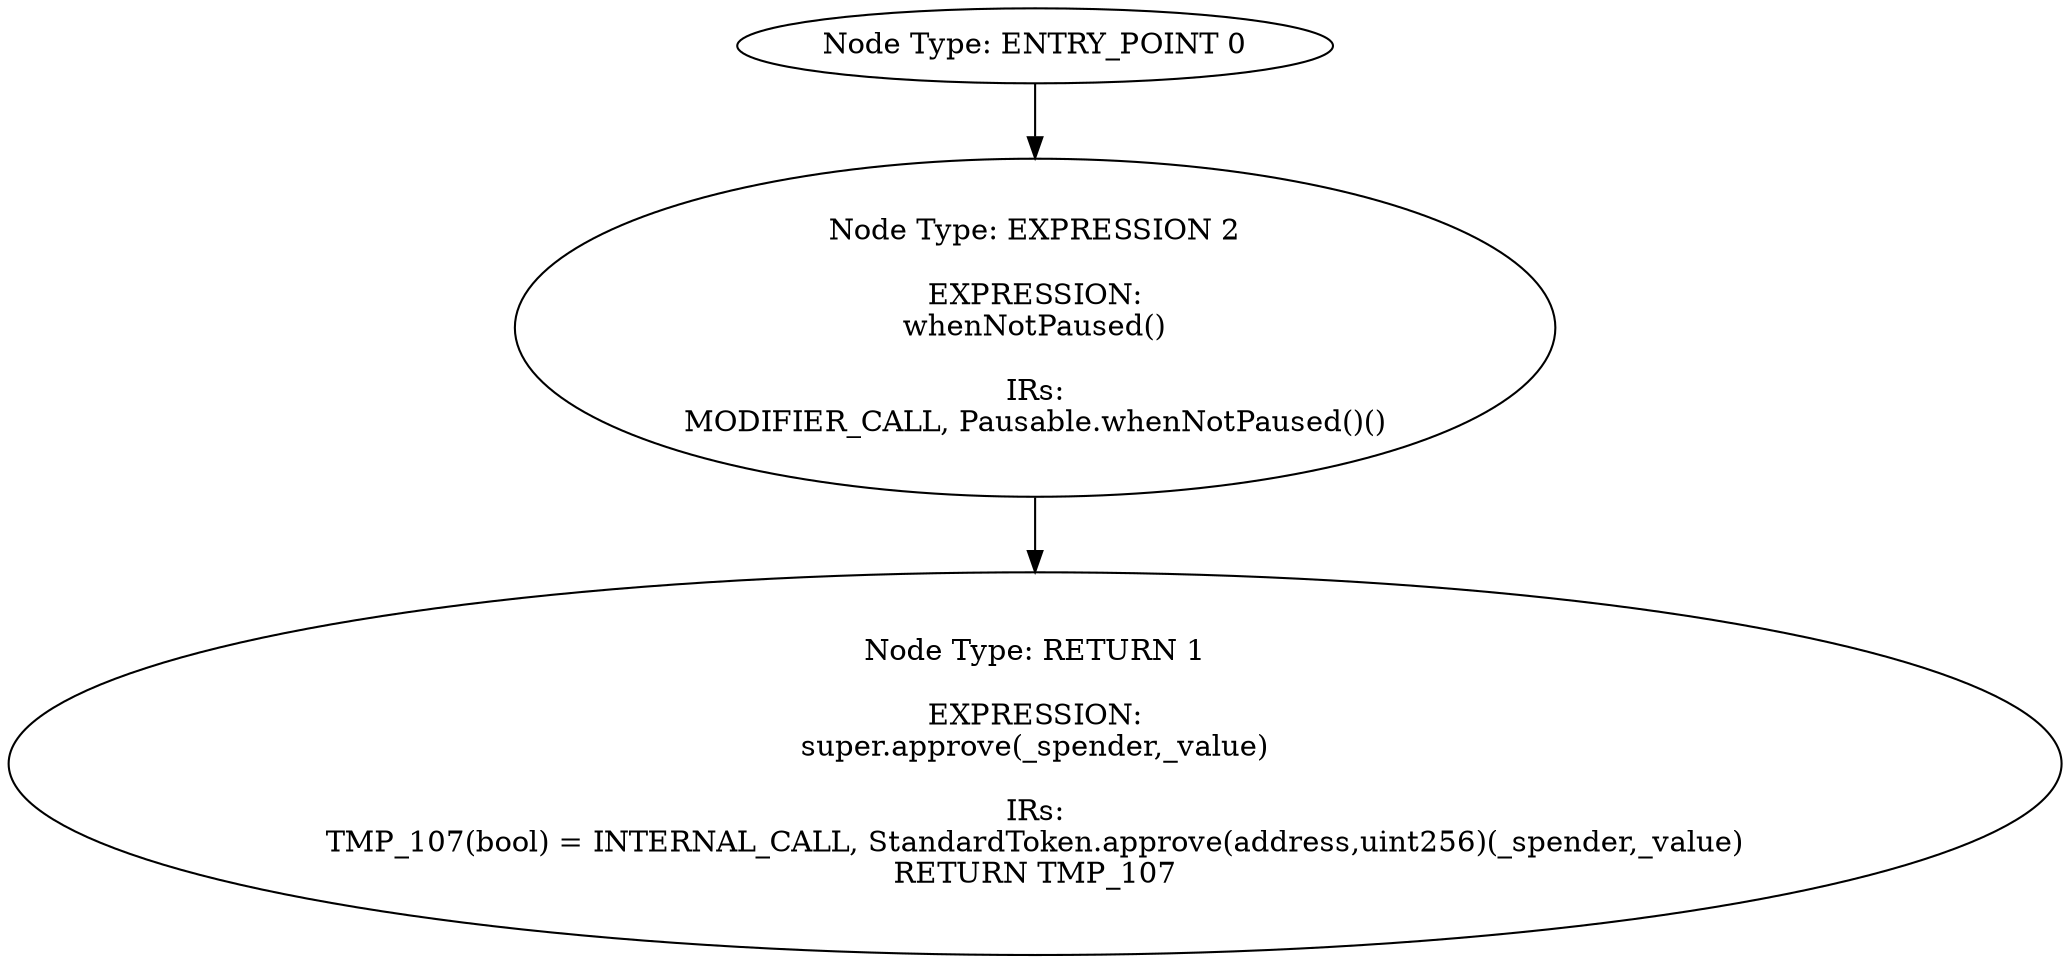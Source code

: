 digraph{
0[label="Node Type: ENTRY_POINT 0
"];
0->2;
1[label="Node Type: RETURN 1

EXPRESSION:
super.approve(_spender,_value)

IRs:
TMP_107(bool) = INTERNAL_CALL, StandardToken.approve(address,uint256)(_spender,_value)
RETURN TMP_107"];
2[label="Node Type: EXPRESSION 2

EXPRESSION:
whenNotPaused()

IRs:
MODIFIER_CALL, Pausable.whenNotPaused()()"];
2->1;
}
